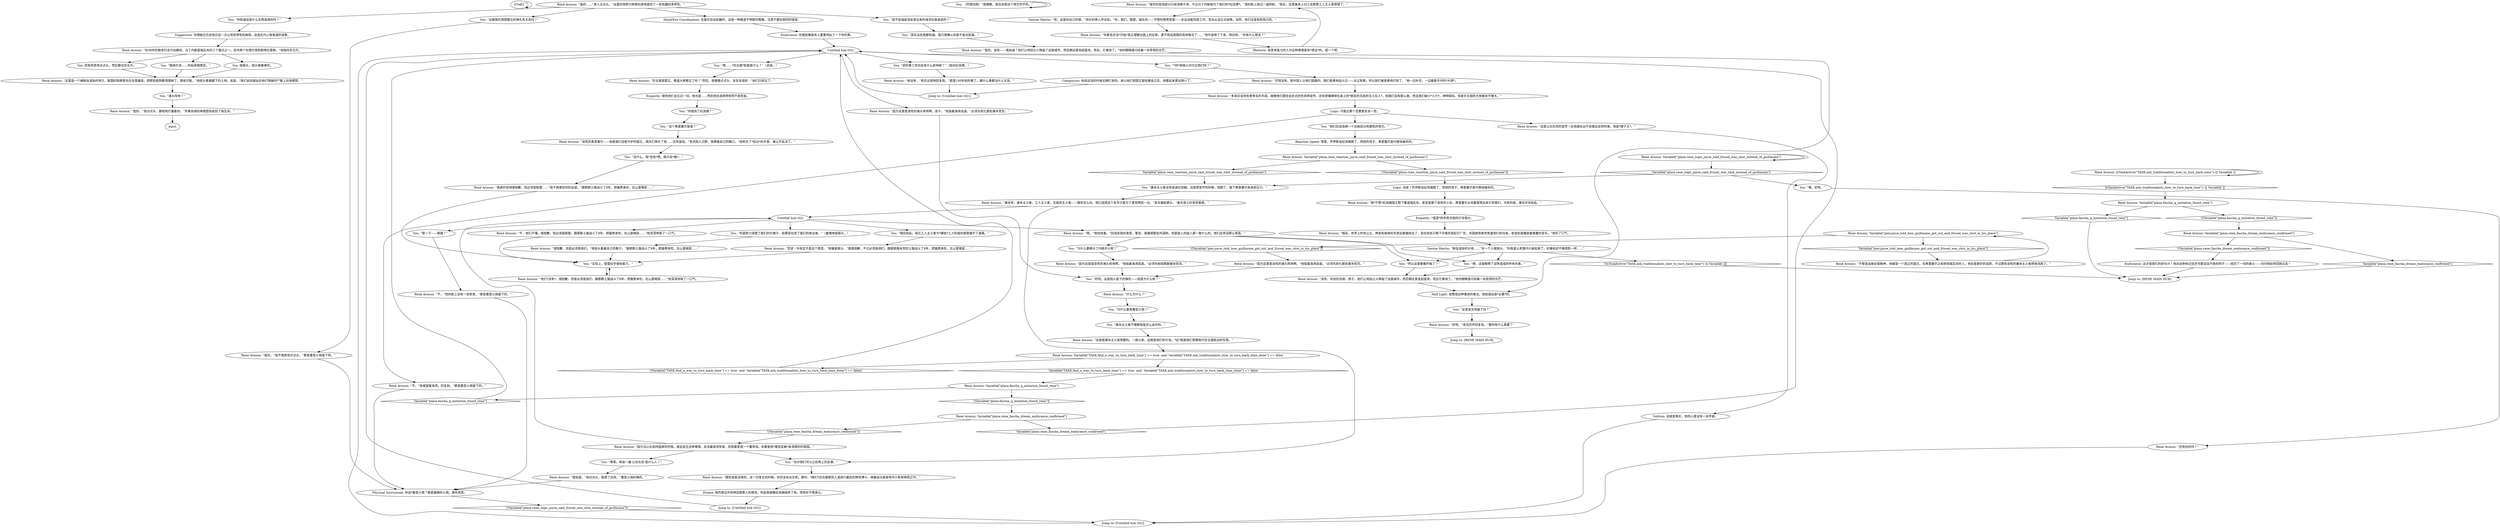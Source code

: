 # PLAZA / RIVER CRATER
# You ask René about crater and get the streamlined history lesson without any messy checks or hubs within hubs withing hubs. Sweet and short.
# ==================================================
digraph G {
	  0 [label="START"];
	  1 [label="input"];
	  2 [label="Suggestion: 你很缺乏历史知识这一点让他觉得有些麻烦。这是后代心智衰退的迹象。"];
	  3 [label="René Arnoux: “我知道，”他点点头，挺直了后背。“重型火炮的弹药。”"];
	  4 [label="René Arnoux: “康米党，康米主义者，工人主义者，无政府主义者——随你怎么叫。他们选择这个名字只是为了感觉特别一点。”老兵皱起眉头。“毫无意义的多愁善感。”"];
	  5 [label="René Arnoux: “这是公社社员的宣传！纪尧姆永远不会做出这样的事。他是*狮子王*。”"];
	  6 [label="You: （环顾四周）“我理解。我也会把这个地方炸平的。”"];
	  7 [label="René Arnoux: “因为这里是该死的滩头阵地啊，”他指着海湾说道。“必须先软化那些康米党员。”"];
	  8 [label="Drama: 他的想法中有种自欺欺人的感觉。听起来就像纪尧姆抛弃了他，而他并不想承认。"];
	  9 [label="Hand/Eye Coordination: 在面对自动武器时，这是一种极度不明智的策略。注意不要犯相同的错误。"];
	  10 [label="You: “这里发生地震了吗？”"];
	  11 [label="René Arnoux: “城市的其他部分已经清理干净，不过马丁内斯成为了他们的*纪念碑*。”他的脸上掠过一道阴影。“现在，这里基本上归工会那帮工人主义者管辖了。”"];
	  12 [label="Untitled hub (02)"];
	  13 [label="You: “*你*用炮火对付过他们吗？”"];
	  14 [label="You: “这个弗里塞尔是谁？”"];
	  15 [label="René Arnoux: “不管是血脉还是精神，他都是一个真正的国王。在弗里塞尔之前统领瑞瓦肖的人。他会是更好的选择，不过那些该死的康米主义者把他流放了。”"];
	  16 [label="Reaction Speed: 等等，乔伊斯说纪尧姆跑了，而他的侄子，弗里塞尔是代替他被杀的。"];
	  17 [label="René Arnoux: “因为这里是该死的滩头阵地啊，孩子，”他指着海湾说道。“必须先软化那些康米党员。”"];
	  18 [label="You: “你提到了纪尧姆？”"];
	  19 [label="René Arnoux: “跟你说是没用的。这一切发生的时候，你还没有出生呢。那时，*我们*还在跟那些人渣进行最后的殊死搏斗，骑着战马直直地冲入枪林弹雨之中。”"];
	  20 [label="René Arnoux: “好吧，”老兵厉声回复到。“那你有什么需要？”"];
	  21 [label="René Arnoux: “不，”他凝望着海湾，回复到。“那是重型火炮留下的。”"];
	  22 [label="You: “为什么要朝马丁内斯开火呢？”"];
	  23 [label="You: “其实这些我都知道。我只想确认你是不是也知道。”"];
	  24 [label="René Arnoux: “不，”他的脸上没有一丝笑意。“那是重型火炮留下的。”"];
	  25 [label="René Arnoux: “嗯，”他咕哝着。“别误会我的意思，警官。我痛恨那些外国狗。但是敌人的敌人那一套什么的。他们反而没那么邪恶。”"];
	  26 [label="You: “康米主义者不理解钱是怎么运作的。”"];
	  27 [label="René Arnoux: “因为当公社劫持国家的时候，就会发生这种事情，处决最高领导者，将首都变成一个屠宰场。你要使用*重型武器*来清理你的家园。”"];
	  28 [label="Endurance: 你感到像是有人重重地扯了一下你的胃。"];
	  29 [label="René Arnoux: IsTaskActive(\"TASK.ask_traditionalists_how_to_turn_back_time\")--[[ Variable[ ]]"];
	  30 [label="IsTaskActive(\"TASK.ask_traditionalists_how_to_turn_back_time\")--[[ Variable[ ]]", shape=diamond];
	  31 [label="!(IsTaskActive(\"TASK.ask_traditionalists_how_to_turn_back_time\")--[[ Variable[ ]])", shape=diamond];
	  32 [label="You: “等一下——联盟？”"];
	  33 [label="You: “实际上，联盟似乎很有能力。”"];
	  34 [label="René Arnoux: “我*宁愿*纪尧姆国王陛下重返瑞瓦肖，甚至是那个该死的小丑，弗里塞尔从坟墓里爬出来引导我们。可悲的是，事实并非如此。”"];
	  35 [label="René Arnoux: Variable[\"plaza.rene_logic_joyce_said_frissel_was_shot_instead_of_guillaume\"]"];
	  36 [label="Variable[\"plaza.rene_logic_joyce_said_frissel_was_shot_instead_of_guillaume\"]", shape=diamond];
	  37 [label="!(Variable[\"plaza.rene_logic_joyce_said_frissel_was_shot_instead_of_guillaume\"])", shape=diamond];
	  38 [label="You: “好吧，这是炮火留下的弹坑——但是为什么呢？”"];
	  39 [label="You: “滩头阵地？”"];
	  40 [label="Gaston Martin: “鲜血浸染的大地……”另一个人摇摇头。“你真是让老雷内兴奋起来了。好像他还不够愤怒一样……”"];
	  41 [label="René Arnoux: “这就是康米主义者想要的。一直以来，这就是他们的计划。*这*就是他们想要取代宗主国统治的东西。”"];
	  42 [label="René Arnoux: “不，他们不懂。很抱歉，但必须是联盟。跟那群土狼战斗了8年，把猫煮来吃，在山里喝尿……”他深深地吸了一口气。"];
	  43 [label="You: “没什么。我*没有*想。我只会*做*。”"];
	  44 [label="Composure: 他说这话的时候无精打采的。承认他们把国王留给暴徒之后，他看起来更加渺小了。"];
	  45 [label="Logic: 可能比那个还要更复杂一些。"];
	  46 [label="You: “嗯……*宗主国*到底是什么？”（总结。）"];
	  47 [label="Jump to: [Untitled hub (02)]"];
	  48 [label="Jump to: [Untitled hub (02)]"];
	  49 [label="René Arnoux: Variable[\"plaza.rene_reaction_joyce_said_frissel_was_shot_instead_of_guillaume\"]"];
	  50 [label="Variable[\"plaza.rene_reaction_joyce_said_frissel_was_shot_instead_of_guillaume\"]", shape=diamond];
	  51 [label="!(Variable[\"plaza.rene_reaction_joyce_said_frissel_was_shot_instead_of_guillaume\"])", shape=diamond];
	  52 [label="You: “哦，好吧。”"];
	  53 [label="You: 若有所思地点点头，然后看向东北方。"];
	  54 [label="René Arnoux: Variable[\"plaza.fascha_q_initiation_found_rene\"]"];
	  55 [label="Variable[\"plaza.fascha_q_initiation_found_rene\"]", shape=diamond];
	  56 [label="!(Variable[\"plaza.fascha_q_initiation_found_rene\"])", shape=diamond];
	  57 [label="René Arnoux: “可惜没有。是外国人让他们屈服的。我们英勇地战斗过——太过英勇。所以我们被英勇地打败了，”他一边补充，一边握紧手中的*大球*。"];
	  58 [label="René Arnoux: “本来应该用些更卑劣的手段。就像他们那些自杀式的性崇拜宣传，还有把榴弹绑在身上的*疯狂的无政府主义女人*。但我们没有那么做。而且我们缺少*火力*。神明保佑，但是宗主国的大炮根本不够大。”"];
	  59 [label="René Arnoux: “该死的弗里塞尔——他是我们没能守护的国王。骑兵们辜负了他……还有皇冠。”老兵陷入沉默，按摩着自己的胸口。“他死在了*民众*的手里，被公开处决了。”"];
	  60 [label="René Arnoux: “还有别的吗？”"];
	  61 [label="René Arnoux: “很抱歉，但是必须是他们。”他低头看着自己的靴子。“跟那群土狼战斗了8年，把猫煮来吃，在山里喝尿……”"];
	  62 [label="You: “他们应该选择一个远离民众和建筑的地方。”"];
	  63 [label="You: “致命打击……听起来很残忍。”"];
	  64 [label="René Arnoux: “我真的觉得很抱歉，但必须是联盟……”他不再理会你的话语。“跟那群土狼战斗了8年，把猫煮来吃，在山里喝尿……”"];
	  65 [label="René Arnoux: “什么为什么？”"];
	  66 [label="Jump to: [RENE MAIN HUB]"];
	  67 [label="Volition: 这就是事实，他的心里没有一丝怀疑。"];
	  68 [label="You: 摇摇头，低头看着弹坑。"];
	  69 [label="You: “菲利普三世对此有什么影响呢？”（指向纪念碑。）"];
	  70 [label="Empathy: 很快他们会忘记一切。他也是……然后他会选择愤怒而不是悲哀。"];
	  71 [label="René Arnoux: “是的……”男人点点头。“这里的地势为熟悉的游戏提供了一些有趣的多样性。”"];
	  72 [label="You: “啊，这就解释了战争造成的所有伤害。”"];
	  73 [label="René Arnoux: “他没有，”老兵尖锐地回复到。“那是100年前的事了。跟什么事都没什么关系。”"];
	  74 [label="Gaston Martin: “呃，这是你自己的错，”快乐的男人评论到。“你，我们，联盟，瑞瓦肖——不管你想责怪谁——永远没能完成工作。党派从没正式投降。当然，他们还是有影响力的。”"];
	  75 [label="Physical Instrument: 你说*重型火炮？那是最棒的火炮。很有意思。"];
	  76 [label="Untitled hub (02)"];
	  77 [label="René Arnoux: “在08年的致命打击行动期间，马丁内斯是瑞瓦肖的三个据点之一。另外两个在德尔塔和斯特拉里斯。”他指向东北方。"];
	  78 [label="You: “康米主义者没有驱逐纪尧姆。当局势变坏的时候，他跑了，留下弗里塞尔来承担压力。”"];
	  79 [label="René Arnoux: “荒谬！你肯定不是这个意思。”他皱紧眉头。“我很抱歉，不过必须是他们。跟那群康米党的土狼战斗了8年，把猫煮来吃，在山里喝尿……”"];
	  80 [label="René Arnoux: Variable[\"TASK.find_a_way_to_turn_back_time\"] == true  and  Variable[\"TASK.ask_traditionalists_how_to_turn_back_time_done\"] == false"];
	  81 [label="Variable[\"TASK.find_a_way_to_turn_back_time\"] == true  and  Variable[\"TASK.ask_traditionalists_how_to_turn_back_time_done\"] == false", shape=diamond];
	  82 [label="!(Variable[\"TASK.find_a_way_to_turn_back_time\"] == true  and  Variable[\"TASK.ask_traditionalists_how_to_turn_back_time_done\"] == false)", shape=diamond];
	  83 [label="René Arnoux: Variable[\"plaza.rene_fascha_dream_endurance_confirmed\"]"];
	  84 [label="Variable[\"plaza.rene_fascha_dream_endurance_confirmed\"]", shape=diamond];
	  85 [label="!(Variable[\"plaza.rene_fascha_dream_endurance_confirmed\"])", shape=diamond];
	  86 [label="René Arnoux: Variable[\"plaza.rene_fascha_dream_endurance_confirmed\"]"];
	  87 [label="Variable[\"plaza.rene_fascha_dream_endurance_confirmed\"]", shape=diamond];
	  88 [label="!(Variable[\"plaza.rene_fascha_dream_endurance_confirmed\"])", shape=diamond];
	  89 [label="René Arnoux: “是的，”他点点头，鄙视地打量着你。“军事协调的两栖登陆收回了瑞瓦肖。”"];
	  90 [label="You: “所以这里都被炸毁了？”"];
	  91 [label="René Arnoux: “该死，你说的没错，孩子。他们让地狱之火降临了这座城市，然后朝这里发起猛攻。而且它奏效了。”他的眼睛里闪烁着一丝奇怪的光芒。"];
	  92 [label="Empathy: *皇室*的失败对他的打击很大。"];
	  93 [label="Rhetoric: 有思考能力的人对这种事情是有*想法*的。提一个吧。"];
	  94 [label="You: “是不是海底深处冒出来的海洋巨兽造成的？”"];
	  95 [label="René Arnoux: “是的，”他不情愿地点点头。“那是重型火炮留下的。”"];
	  96 [label="René Arnoux: “是的，该死——我知道！他们让地狱之火降临了这座城市，然后朝这里发起猛攻。而且，它奏效了。”他的眼睛里闪烁着一丝奇怪的光芒。"];
	  97 [label="Logic: 流放？乔伊斯说纪尧姆跑了，而他的侄子，弗里塞尔是代替他被杀的。"];
	  98 [label="Jump to: [RENE MAIN HUB]"];
	  99 [label="You: “等等，再说一遍‘公社社员’是什么人？”"];
	  100 [label="You: “这跟我在周围看见的弹孔有关系吗？”"];
	  101 [label="René Arnoux: “这里是一个被鲜血浸染的地方，联盟的铁蹄首先在这里着陆，把那些疯狗都清理掉了。很有可能，”他低头看着脚下的土地，说道，“我们此刻就站在他们残破的尸骸上玩地掷球。”"];
	  102 [label="You: “外国势力清理了我们的烂摊子，结果现在成了我们的统治者。”（羞愧地摇摇头。）"];
	  103 [label="René Arnoux: “他们*没有*。很抱歉，但是必须是他们。跟那群土狼战斗了8年，把猫煮来吃，在山里喝尿……”他深深地吸了一口气。"];
	  104 [label="René Arnoux: “因为这里是该死的滩头阵地啊，”他指着海湾说道。“必须先削弱那群康米党员。”"];
	  105 [label="Half Light: 他赞成这种激进的做法。他知道这是*必要*的。"];
	  106 [label="You: “理应如此。弱化工人主义者为*硬核*工人阶级的接管铺平了道路。”"];
	  107 [label="René Arnoux: Variable[\"pier.joyce_told_how_guillaume_got_out_and_frissel_was_shot_in_his_place\"]"];
	  108 [label="Variable[\"pier.joyce_told_how_guillaume_got_out_and_frissel_was_shot_in_his_place\"]", shape=diamond];
	  109 [label="!(Variable[\"pier.joyce_told_how_guillaume_got_out_and_frissel_was_shot_in_his_place\"])", shape=diamond];
	  110 [label="René Arnoux: “宗主就是国王。难道大家都忘了吗？”然后，他慢慢点点头，自言自语到：“他们已经忘了。”"];
	  111 [label="René Arnoux: Variable[\"plaza.fascha_q_initiation_found_rene\"]"];
	  112 [label="Variable[\"plaza.fascha_q_initiation_found_rene\"]", shape=diamond];
	  113 [label="!(Variable[\"plaza.fascha_q_initiation_found_rene\"])", shape=diamond];
	  114 [label="Endurance: 这才是我们的好伙计！他对战争和过往岁月那滔滔不绝的样子——经历了一切的骑士——问问他如何回到过去！"];
	  115 [label="You: “你知道这是什么东西造成的吗？”"];
	  116 [label="You: “为什么要用重型火炮？”"];
	  117 [label="René Arnoux: “相反，世界上所有公正，神圣和美丽的东西全都被抹去了，现在到处只剩下牙膏的霓虹灯广告。外国放债者兜售着他们的垃圾，收音机里播放着愚蠢的音乐。”他叹了口气。"];
	  118 [label="Jump to: [Untitled hub (02)]"];
	  119 [label="You: “也许我们可以之后再上历史课。”"];
	  120 [label="René Arnoux: “你甚至还没*开始*真正理解台面上的玩家，更不用说周围的具体情况了……”他中途停了下来，转向你。“你有什么想法？”"];
	  0 -> 0
	  2 -> 77
	  3 -> 75
	  4 -> 12
	  4 -> 119
	  5 -> 67
	  6 -> 6
	  7 -> 38
	  8 -> 48
	  9 -> 28
	  10 -> 20
	  11 -> 74
	  12 -> 32
	  12 -> 102
	  12 -> 106
	  12 -> 42
	  12 -> 25
	  13 -> 57
	  14 -> 59
	  15 -> 107
	  16 -> 49
	  17 -> 38
	  18 -> 14
	  19 -> 8
	  20 -> 98
	  21 -> 75
	  22 -> 104
	  23 -> 96
	  24 -> 75
	  25 -> 72
	  25 -> 90
	  25 -> 22
	  26 -> 41
	  27 -> 99
	  27 -> 12
	  27 -> 119
	  28 -> 76
	  29 -> 29
	  29 -> 30
	  30 -> 54
	  31 -> 66
	  32 -> 24
	  33 -> 103
	  34 -> 92
	  35 -> 35
	  35 -> 36
	  36 -> 52
	  36 -> 78
	  37 -> 118
	  38 -> 65
	  39 -> 89
	  40 -> 72
	  40 -> 90
	  40 -> 31
	  41 -> 80
	  42 -> 33
	  43 -> 64
	  44 -> 47
	  45 -> 5
	  45 -> 21
	  45 -> 62
	  46 -> 110
	  47 -> 76
	  48 -> 76
	  49 -> 50
	  49 -> 51
	  50 -> 78
	  51 -> 97
	  52 -> 60
	  53 -> 101
	  54 -> 56
	  54 -> 55
	  55 -> 66
	  56 -> 86
	  57 -> 58
	  58 -> 45
	  59 -> 43
	  60 -> 118
	  61 -> 33
	  62 -> 16
	  63 -> 101
	  64 -> 33
	  65 -> 116
	  67 -> 118
	  68 -> 101
	  69 -> 73
	  70 -> 18
	  71 -> 9
	  71 -> 115
	  71 -> 100
	  71 -> 94
	  72 -> 91
	  73 -> 47
	  74 -> 120
	  75 -> 37
	  76 -> 17
	  76 -> 13
	  76 -> 69
	  76 -> 46
	  77 -> 68
	  77 -> 53
	  77 -> 63
	  78 -> 4
	  79 -> 33
	  80 -> 81
	  80 -> 82
	  81 -> 111
	  82 -> 76
	  83 -> 84
	  83 -> 85
	  84 -> 76
	  85 -> 27
	  86 -> 88
	  86 -> 87
	  87 -> 66
	  88 -> 114
	  89 -> 1
	  90 -> 91
	  91 -> 105
	  92 -> 117
	  93 -> 11
	  94 -> 23
	  95 -> 75
	  96 -> 105
	  97 -> 34
	  99 -> 3
	  100 -> 95
	  101 -> 39
	  102 -> 61
	  103 -> 33
	  104 -> 38
	  105 -> 10
	  106 -> 79
	  107 -> 108
	  107 -> 109
	  108 -> 15
	  109 -> 7
	  110 -> 70
	  111 -> 112
	  111 -> 113
	  112 -> 76
	  113 -> 83
	  114 -> 66
	  115 -> 2
	  116 -> 26
	  117 -> 40
	  118 -> 76
	  119 -> 19
	  120 -> 93
}


